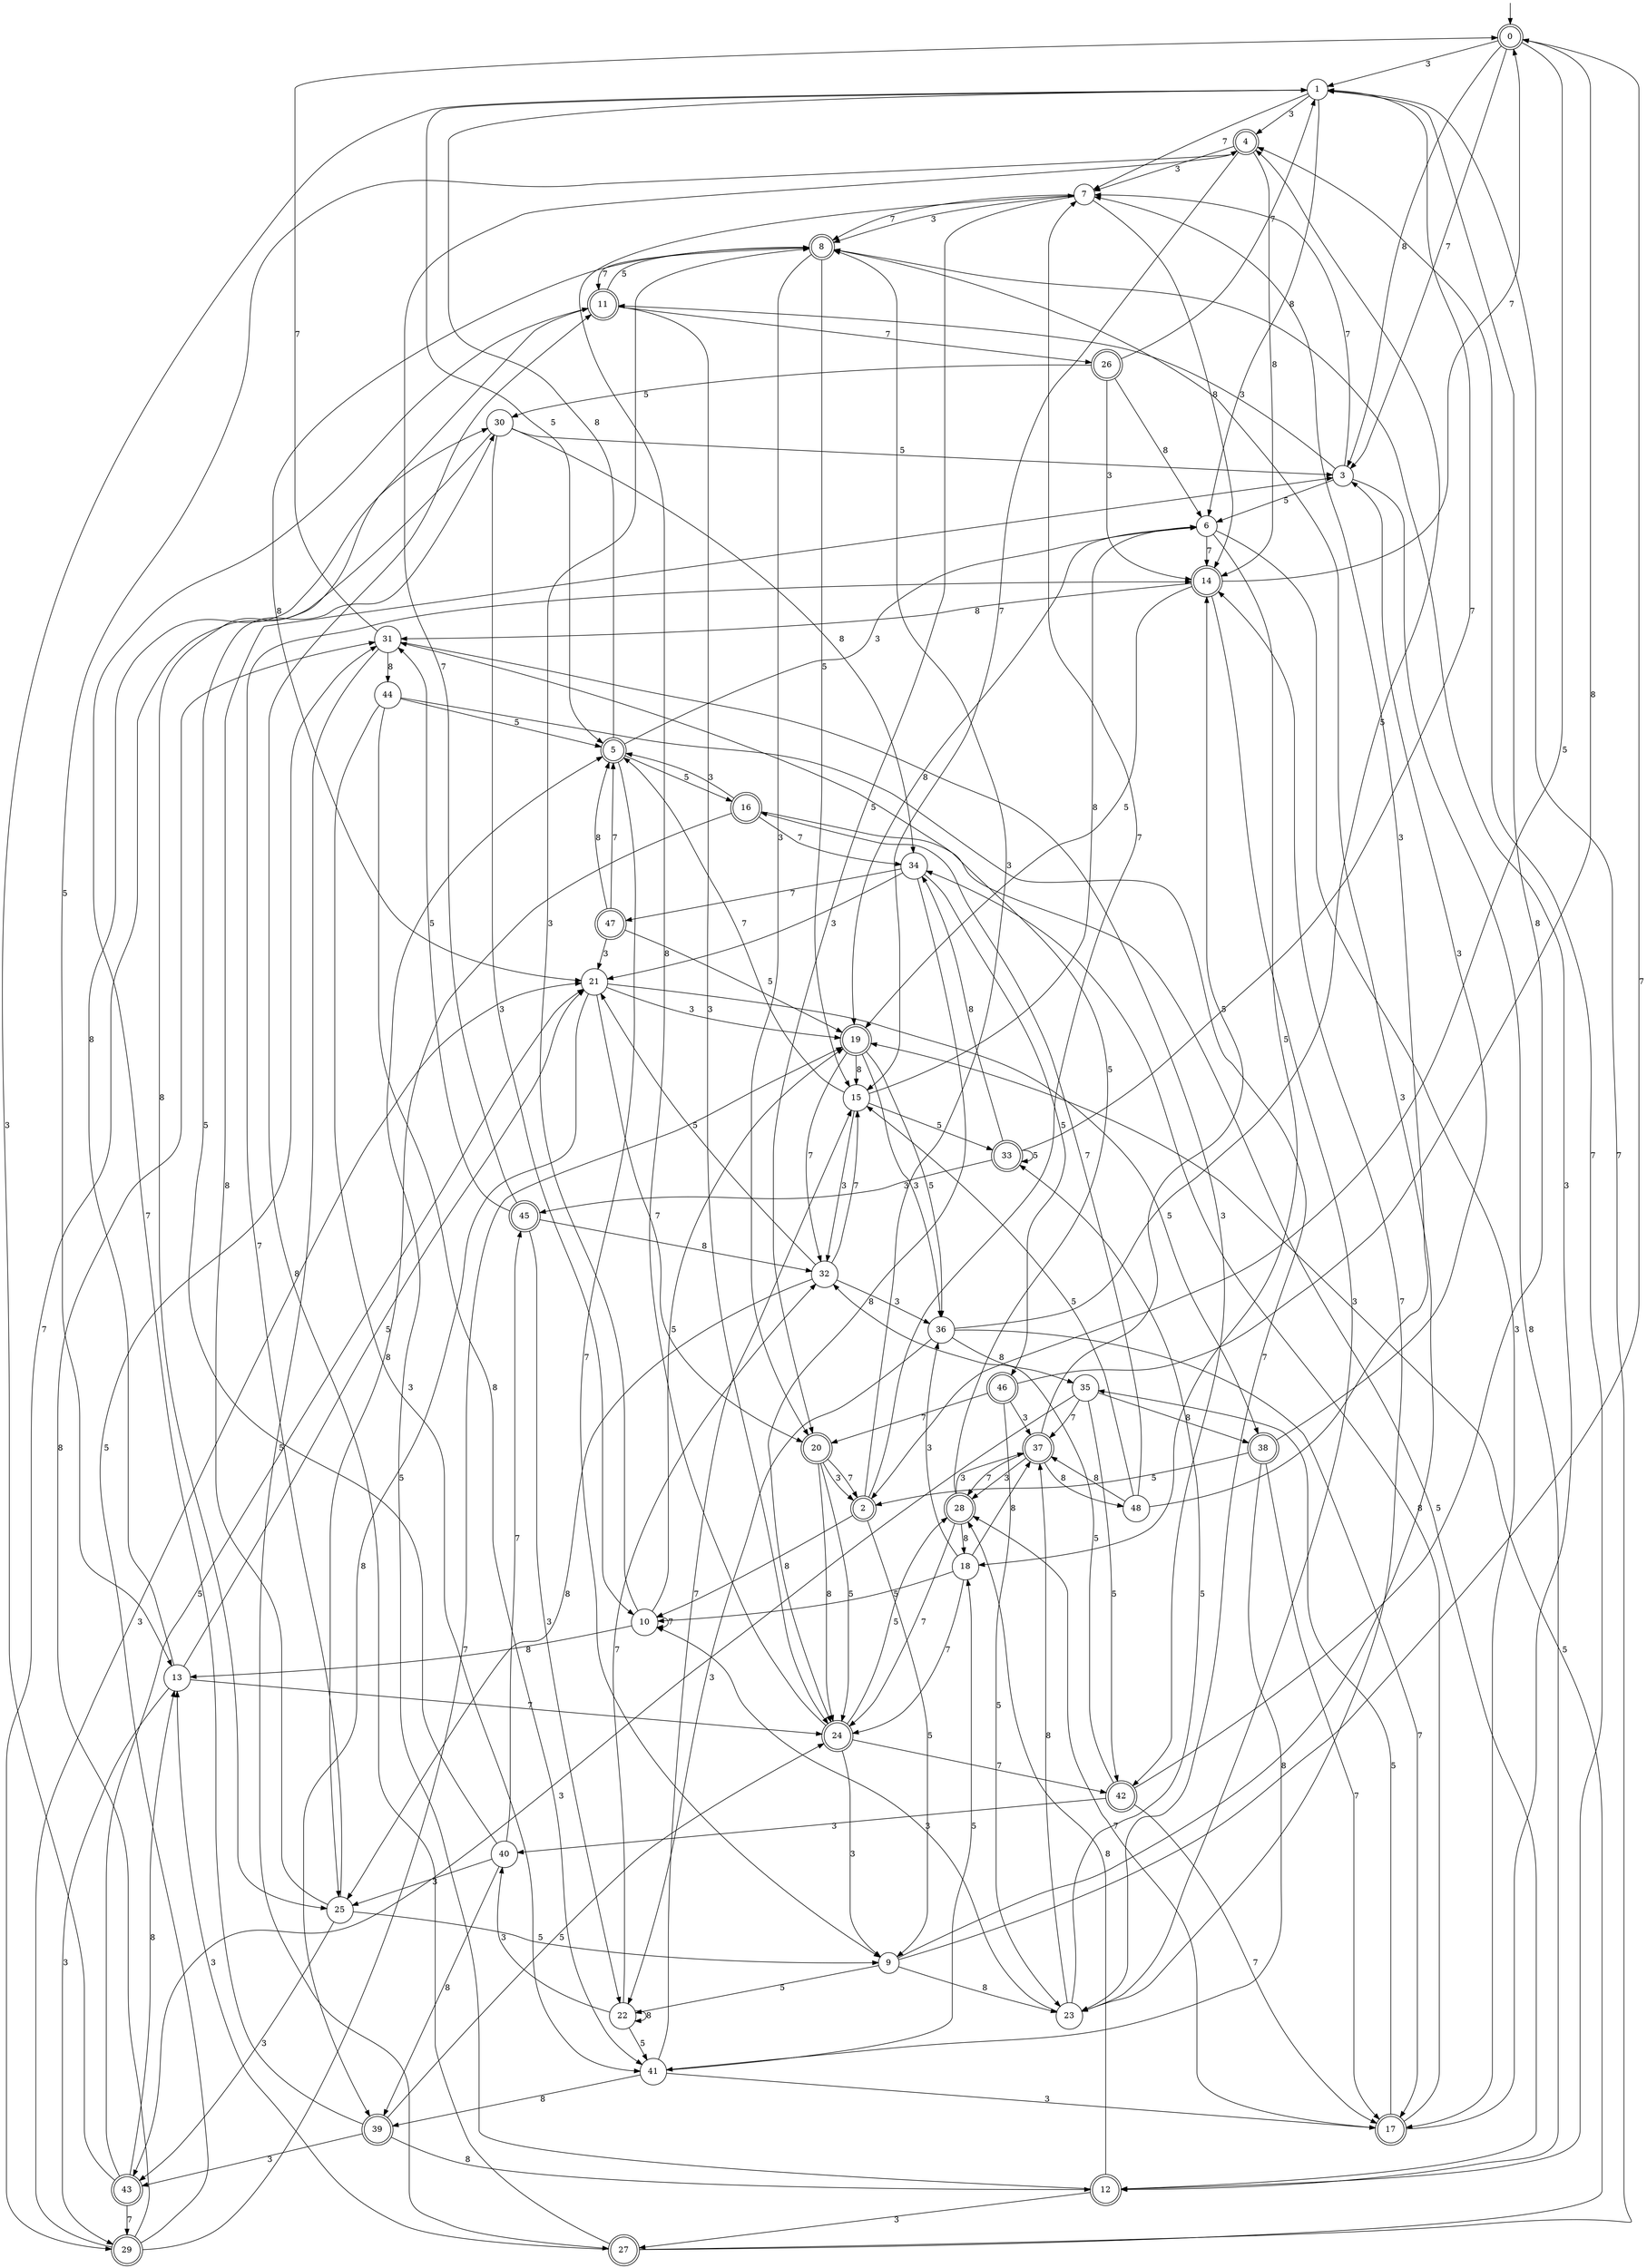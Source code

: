 digraph g {

	s0 [shape="doublecircle" label="0"];
	s1 [shape="circle" label="1"];
	s2 [shape="doublecircle" label="2"];
	s3 [shape="circle" label="3"];
	s4 [shape="doublecircle" label="4"];
	s5 [shape="doublecircle" label="5"];
	s6 [shape="circle" label="6"];
	s7 [shape="circle" label="7"];
	s8 [shape="doublecircle" label="8"];
	s9 [shape="circle" label="9"];
	s10 [shape="circle" label="10"];
	s11 [shape="doublecircle" label="11"];
	s12 [shape="doublecircle" label="12"];
	s13 [shape="circle" label="13"];
	s14 [shape="doublecircle" label="14"];
	s15 [shape="circle" label="15"];
	s16 [shape="doublecircle" label="16"];
	s17 [shape="doublecircle" label="17"];
	s18 [shape="circle" label="18"];
	s19 [shape="doublecircle" label="19"];
	s20 [shape="doublecircle" label="20"];
	s21 [shape="circle" label="21"];
	s22 [shape="circle" label="22"];
	s23 [shape="circle" label="23"];
	s24 [shape="doublecircle" label="24"];
	s25 [shape="circle" label="25"];
	s26 [shape="doublecircle" label="26"];
	s27 [shape="doublecircle" label="27"];
	s28 [shape="doublecircle" label="28"];
	s29 [shape="doublecircle" label="29"];
	s30 [shape="circle" label="30"];
	s31 [shape="circle" label="31"];
	s32 [shape="circle" label="32"];
	s33 [shape="doublecircle" label="33"];
	s34 [shape="circle" label="34"];
	s35 [shape="circle" label="35"];
	s36 [shape="circle" label="36"];
	s37 [shape="doublecircle" label="37"];
	s38 [shape="doublecircle" label="38"];
	s39 [shape="doublecircle" label="39"];
	s40 [shape="circle" label="40"];
	s41 [shape="circle" label="41"];
	s42 [shape="doublecircle" label="42"];
	s43 [shape="doublecircle" label="43"];
	s44 [shape="circle" label="44"];
	s45 [shape="doublecircle" label="45"];
	s46 [shape="doublecircle" label="46"];
	s47 [shape="doublecircle" label="47"];
	s48 [shape="circle" label="48"];
	s0 -> s1 [label="3"];
	s0 -> s2 [label="5"];
	s0 -> s3 [label="8"];
	s0 -> s3 [label="7"];
	s1 -> s4 [label="3"];
	s1 -> s5 [label="5"];
	s1 -> s6 [label="8"];
	s1 -> s7 [label="7"];
	s2 -> s8 [label="3"];
	s2 -> s9 [label="5"];
	s2 -> s10 [label="8"];
	s2 -> s7 [label="7"];
	s3 -> s11 [label="3"];
	s3 -> s6 [label="5"];
	s3 -> s12 [label="8"];
	s3 -> s7 [label="7"];
	s4 -> s7 [label="3"];
	s4 -> s13 [label="5"];
	s4 -> s14 [label="8"];
	s4 -> s15 [label="7"];
	s5 -> s6 [label="3"];
	s5 -> s16 [label="5"];
	s5 -> s1 [label="8"];
	s5 -> s9 [label="7"];
	s6 -> s17 [label="3"];
	s6 -> s18 [label="5"];
	s6 -> s19 [label="8"];
	s6 -> s14 [label="7"];
	s7 -> s8 [label="3"];
	s7 -> s20 [label="5"];
	s7 -> s14 [label="8"];
	s7 -> s8 [label="7"];
	s8 -> s20 [label="3"];
	s8 -> s15 [label="5"];
	s8 -> s21 [label="8"];
	s8 -> s11 [label="7"];
	s9 -> s8 [label="3"];
	s9 -> s22 [label="5"];
	s9 -> s23 [label="8"];
	s9 -> s0 [label="7"];
	s10 -> s8 [label="3"];
	s10 -> s19 [label="5"];
	s10 -> s13 [label="8"];
	s10 -> s10 [label="7"];
	s11 -> s24 [label="3"];
	s11 -> s8 [label="5"];
	s11 -> s25 [label="8"];
	s11 -> s26 [label="7"];
	s12 -> s27 [label="3"];
	s12 -> s5 [label="5"];
	s12 -> s28 [label="8"];
	s12 -> s4 [label="7"];
	s13 -> s29 [label="3"];
	s13 -> s21 [label="5"];
	s13 -> s30 [label="8"];
	s13 -> s24 [label="7"];
	s14 -> s23 [label="3"];
	s14 -> s19 [label="5"];
	s14 -> s31 [label="8"];
	s14 -> s0 [label="7"];
	s15 -> s32 [label="3"];
	s15 -> s33 [label="5"];
	s15 -> s6 [label="8"];
	s15 -> s5 [label="7"];
	s16 -> s5 [label="3"];
	s16 -> s12 [label="5"];
	s16 -> s25 [label="8"];
	s16 -> s34 [label="7"];
	s17 -> s8 [label="3"];
	s17 -> s35 [label="5"];
	s17 -> s34 [label="8"];
	s17 -> s28 [label="7"];
	s18 -> s36 [label="3"];
	s18 -> s10 [label="5"];
	s18 -> s37 [label="8"];
	s18 -> s24 [label="7"];
	s19 -> s36 [label="3"];
	s19 -> s36 [label="5"];
	s19 -> s15 [label="8"];
	s19 -> s32 [label="7"];
	s20 -> s2 [label="3"];
	s20 -> s24 [label="5"];
	s20 -> s24 [label="8"];
	s20 -> s2 [label="7"];
	s21 -> s19 [label="3"];
	s21 -> s38 [label="5"];
	s21 -> s39 [label="8"];
	s21 -> s20 [label="7"];
	s22 -> s40 [label="3"];
	s22 -> s41 [label="5"];
	s22 -> s22 [label="8"];
	s22 -> s32 [label="7"];
	s23 -> s10 [label="3"];
	s23 -> s33 [label="5"];
	s23 -> s37 [label="8"];
	s23 -> s14 [label="7"];
	s24 -> s9 [label="3"];
	s24 -> s28 [label="5"];
	s24 -> s7 [label="8"];
	s24 -> s42 [label="7"];
	s25 -> s43 [label="3"];
	s25 -> s9 [label="5"];
	s25 -> s3 [label="8"];
	s25 -> s14 [label="7"];
	s26 -> s14 [label="3"];
	s26 -> s30 [label="5"];
	s26 -> s6 [label="8"];
	s26 -> s1 [label="7"];
	s27 -> s13 [label="3"];
	s27 -> s19 [label="5"];
	s27 -> s11 [label="8"];
	s27 -> s1 [label="7"];
	s28 -> s37 [label="3"];
	s28 -> s31 [label="5"];
	s28 -> s18 [label="8"];
	s28 -> s24 [label="7"];
	s29 -> s21 [label="3"];
	s29 -> s31 [label="5"];
	s29 -> s31 [label="8"];
	s29 -> s19 [label="7"];
	s30 -> s10 [label="3"];
	s30 -> s3 [label="5"];
	s30 -> s34 [label="8"];
	s30 -> s29 [label="7"];
	s31 -> s42 [label="3"];
	s31 -> s27 [label="5"];
	s31 -> s44 [label="8"];
	s31 -> s0 [label="7"];
	s32 -> s36 [label="3"];
	s32 -> s21 [label="5"];
	s32 -> s25 [label="8"];
	s32 -> s15 [label="7"];
	s33 -> s45 [label="3"];
	s33 -> s33 [label="5"];
	s33 -> s34 [label="8"];
	s33 -> s1 [label="7"];
	s34 -> s21 [label="3"];
	s34 -> s46 [label="5"];
	s34 -> s24 [label="8"];
	s34 -> s47 [label="7"];
	s35 -> s43 [label="3"];
	s35 -> s42 [label="5"];
	s35 -> s38 [label="8"];
	s35 -> s37 [label="7"];
	s36 -> s22 [label="3"];
	s36 -> s4 [label="5"];
	s36 -> s35 [label="8"];
	s36 -> s17 [label="7"];
	s37 -> s28 [label="3"];
	s37 -> s14 [label="5"];
	s37 -> s48 [label="8"];
	s37 -> s28 [label="7"];
	s38 -> s3 [label="3"];
	s38 -> s2 [label="5"];
	s38 -> s41 [label="8"];
	s38 -> s17 [label="7"];
	s39 -> s43 [label="3"];
	s39 -> s24 [label="5"];
	s39 -> s12 [label="8"];
	s39 -> s11 [label="7"];
	s40 -> s25 [label="3"];
	s40 -> s30 [label="5"];
	s40 -> s39 [label="8"];
	s40 -> s45 [label="7"];
	s41 -> s17 [label="3"];
	s41 -> s18 [label="5"];
	s41 -> s39 [label="8"];
	s41 -> s15 [label="7"];
	s42 -> s40 [label="3"];
	s42 -> s32 [label="5"];
	s42 -> s1 [label="8"];
	s42 -> s17 [label="7"];
	s43 -> s1 [label="3"];
	s43 -> s21 [label="5"];
	s43 -> s13 [label="8"];
	s43 -> s29 [label="7"];
	s44 -> s41 [label="3"];
	s44 -> s5 [label="5"];
	s44 -> s41 [label="8"];
	s44 -> s23 [label="7"];
	s45 -> s22 [label="3"];
	s45 -> s31 [label="5"];
	s45 -> s32 [label="8"];
	s45 -> s4 [label="7"];
	s46 -> s37 [label="3"];
	s46 -> s23 [label="5"];
	s46 -> s0 [label="8"];
	s46 -> s20 [label="7"];
	s47 -> s21 [label="3"];
	s47 -> s19 [label="5"];
	s47 -> s5 [label="8"];
	s47 -> s5 [label="7"];
	s48 -> s7 [label="3"];
	s48 -> s15 [label="5"];
	s48 -> s37 [label="8"];
	s48 -> s16 [label="7"];

__start0 [label="" shape="none" width="0" height="0"];
__start0 -> s0;

}

